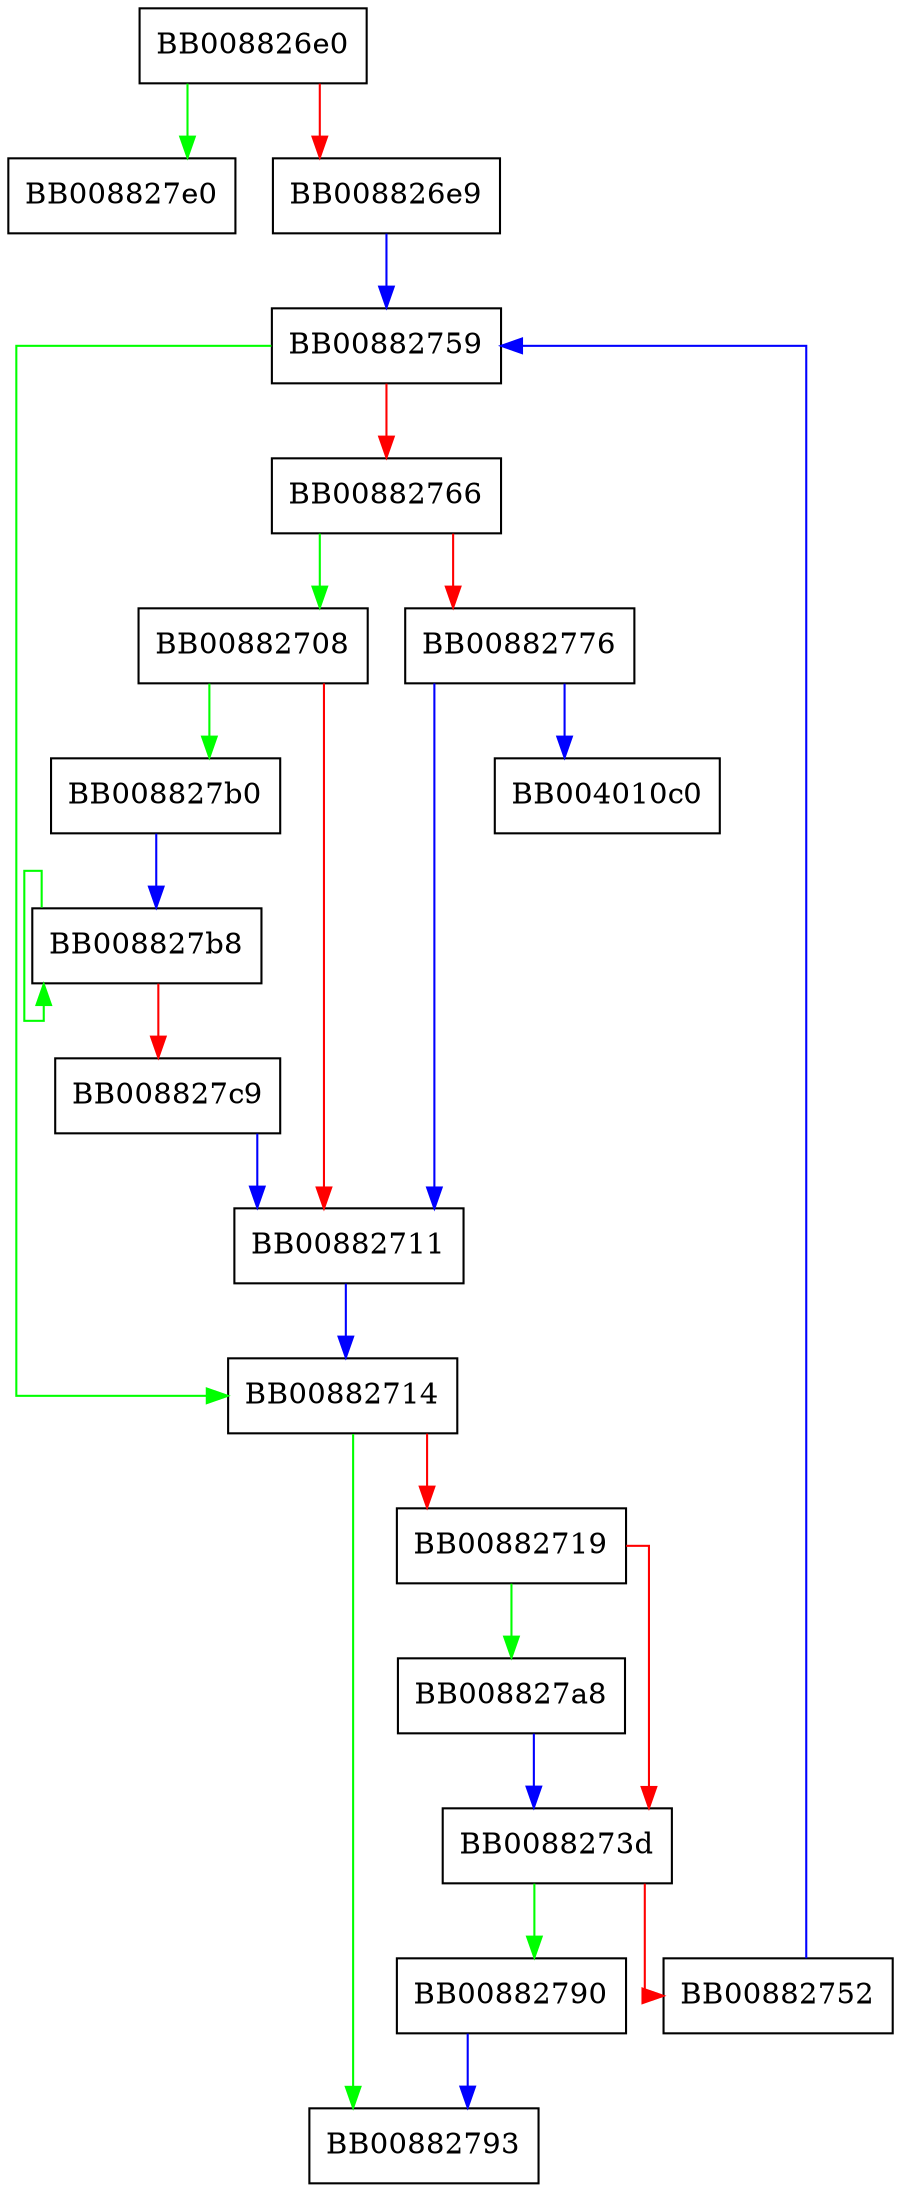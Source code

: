 digraph _IO_default_xsputn {
  node [shape="box"];
  graph [splines=ortho];
  BB008826e0 -> BB008827e0 [color="green"];
  BB008826e0 -> BB008826e9 [color="red"];
  BB008826e9 -> BB00882759 [color="blue"];
  BB00882708 -> BB008827b0 [color="green"];
  BB00882708 -> BB00882711 [color="red"];
  BB00882711 -> BB00882714 [color="blue"];
  BB00882714 -> BB00882793 [color="green"];
  BB00882714 -> BB00882719 [color="red"];
  BB00882719 -> BB008827a8 [color="green"];
  BB00882719 -> BB0088273d [color="red"];
  BB0088273d -> BB00882790 [color="green"];
  BB0088273d -> BB00882752 [color="red"];
  BB00882752 -> BB00882759 [color="blue"];
  BB00882759 -> BB00882714 [color="green"];
  BB00882759 -> BB00882766 [color="red"];
  BB00882766 -> BB00882708 [color="green"];
  BB00882766 -> BB00882776 [color="red"];
  BB00882776 -> BB004010c0 [color="blue"];
  BB00882776 -> BB00882711 [color="blue"];
  BB00882790 -> BB00882793 [color="blue"];
  BB008827a8 -> BB0088273d [color="blue"];
  BB008827b0 -> BB008827b8 [color="blue"];
  BB008827b8 -> BB008827b8 [color="green"];
  BB008827b8 -> BB008827c9 [color="red"];
  BB008827c9 -> BB00882711 [color="blue"];
}